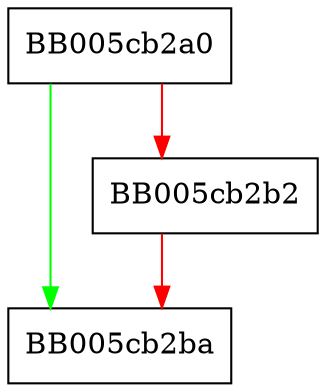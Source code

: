 digraph sha1_int_ctrl {
  node [shape="box"];
  graph [splines=ortho];
  BB005cb2a0 -> BB005cb2ba [color="green"];
  BB005cb2a0 -> BB005cb2b2 [color="red"];
  BB005cb2b2 -> BB005cb2ba [color="red"];
}